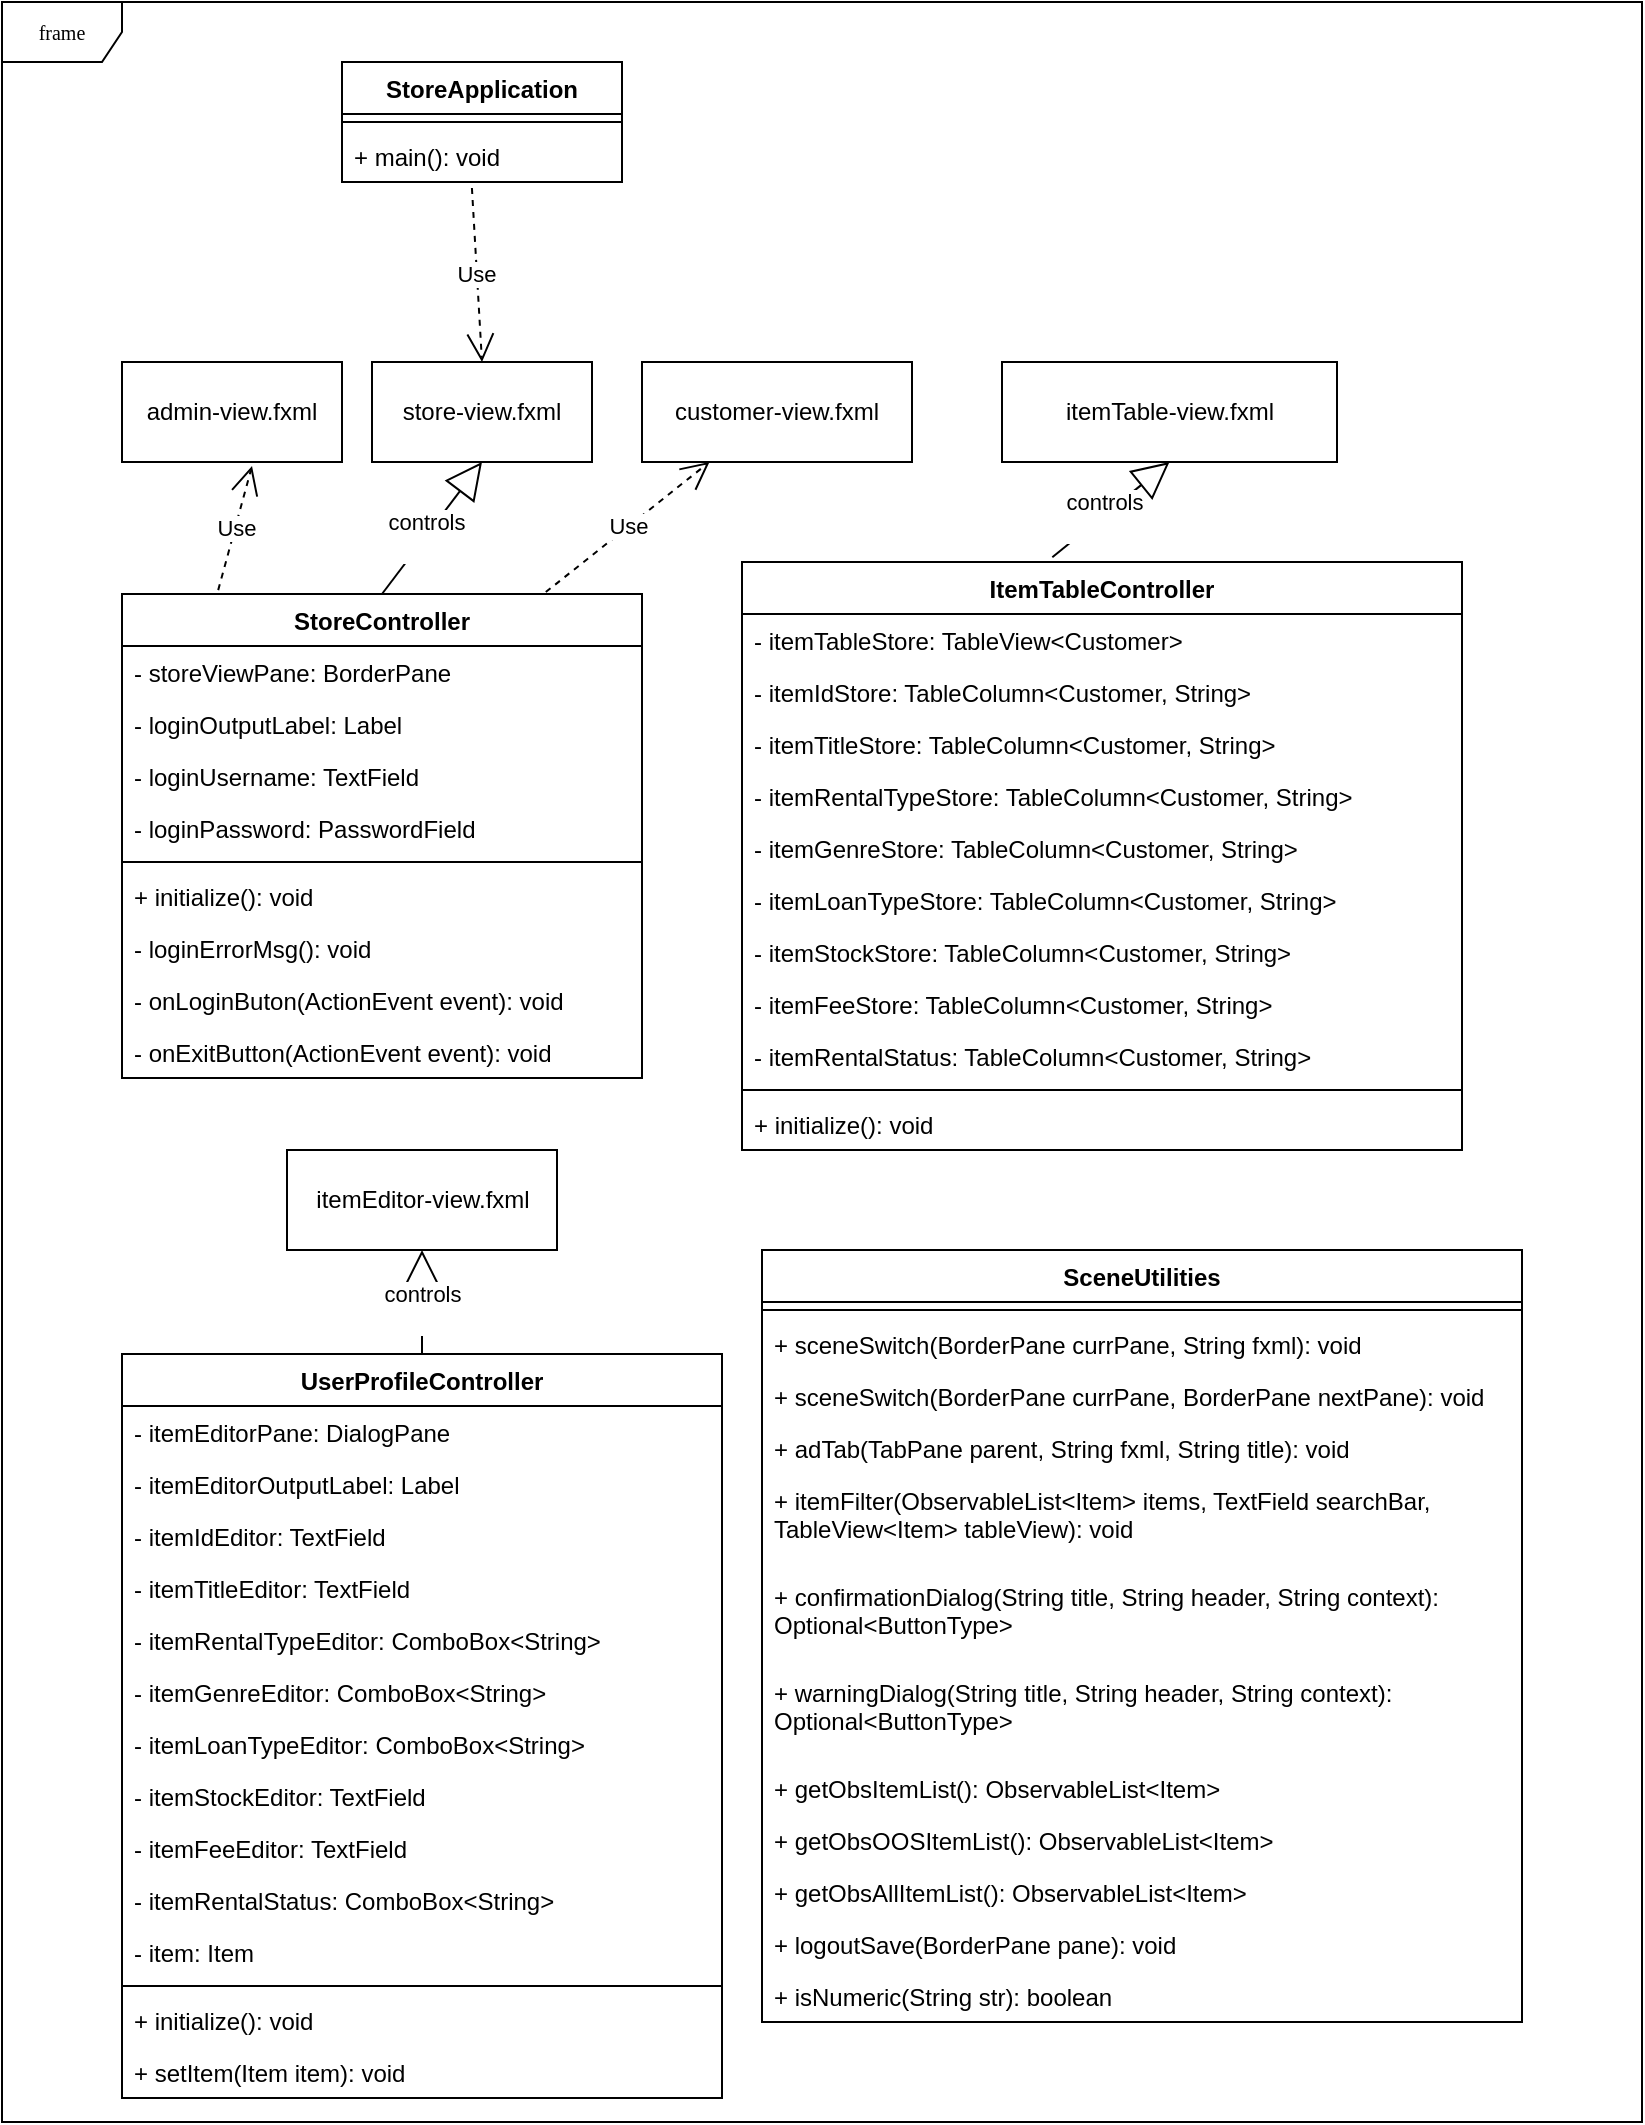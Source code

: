 <mxfile version="21.3.4" type="onedrive">
  <diagram name="Page-1" id="c4acf3e9-155e-7222-9cf6-157b1a14988f">
    <mxGraphModel grid="1" page="1" gridSize="10" guides="1" tooltips="1" connect="1" arrows="1" fold="1" pageScale="1" pageWidth="850" pageHeight="1100" background="none" math="0" shadow="0">
      <root>
        <mxCell id="0" />
        <mxCell id="1" parent="0" />
        <mxCell id="tub3MnyLHjBKPgWRkiG1-1" value="store-view.fxml" style="html=1;whiteSpace=wrap;" vertex="1" parent="1">
          <mxGeometry x="200" y="200" width="110" height="50" as="geometry" />
        </mxCell>
        <mxCell id="5Ch6xkHOQ6j9b463cIm1-12" value="StoreController" style="swimlane;fontStyle=1;align=center;verticalAlign=top;childLayout=stackLayout;horizontal=1;startSize=26;horizontalStack=0;resizeParent=1;resizeParentMax=0;resizeLast=0;collapsible=1;marginBottom=0;whiteSpace=wrap;html=1;" vertex="1" parent="1">
          <mxGeometry x="75" y="316" width="260" height="242" as="geometry" />
        </mxCell>
        <mxCell id="17acba5748e5396b-3" value="- storeViewPane: BorderPane" style="text;html=1;strokeColor=none;fillColor=none;align=left;verticalAlign=top;spacingLeft=4;spacingRight=4;whiteSpace=wrap;overflow=hidden;rotatable=0;points=[[0,0.5],[1,0.5]];portConstraint=eastwest;" vertex="1" parent="5Ch6xkHOQ6j9b463cIm1-12">
          <mxGeometry y="26" width="260" height="26" as="geometry" />
        </mxCell>
        <mxCell id="17acba5748e5396b-4" value="- loginOutputLabel: Label" style="text;html=1;strokeColor=none;fillColor=none;align=left;verticalAlign=top;spacingLeft=4;spacingRight=4;whiteSpace=wrap;overflow=hidden;rotatable=0;points=[[0,0.5],[1,0.5]];portConstraint=eastwest;" vertex="1" parent="5Ch6xkHOQ6j9b463cIm1-12">
          <mxGeometry y="52" width="260" height="26" as="geometry" />
        </mxCell>
        <mxCell id="17acba5748e5396b-6" value="- loginUsername: TextField" style="text;html=1;strokeColor=none;fillColor=none;align=left;verticalAlign=top;spacingLeft=4;spacingRight=4;whiteSpace=wrap;overflow=hidden;rotatable=0;points=[[0,0.5],[1,0.5]];portConstraint=eastwest;" vertex="1" parent="5Ch6xkHOQ6j9b463cIm1-12">
          <mxGeometry y="78" width="260" height="26" as="geometry" />
        </mxCell>
        <mxCell id="4kTPV8q5zwHn6zjERTrO-1" value="- loginPassword: PasswordField" style="text;html=1;strokeColor=none;fillColor=none;align=left;verticalAlign=top;spacingLeft=4;spacingRight=4;whiteSpace=wrap;overflow=hidden;rotatable=0;points=[[0,0.5],[1,0.5]];portConstraint=eastwest;" vertex="1" parent="5Ch6xkHOQ6j9b463cIm1-12">
          <mxGeometry y="104" width="260" height="26" as="geometry" />
        </mxCell>
        <mxCell id="5Ch6xkHOQ6j9b463cIm1-14" value="" style="line;strokeWidth=1;fillColor=none;align=left;verticalAlign=middle;spacingTop=-1;spacingLeft=3;spacingRight=3;rotatable=0;labelPosition=right;points=[];portConstraint=eastwest;strokeColor=inherit;" vertex="1" parent="5Ch6xkHOQ6j9b463cIm1-12">
          <mxGeometry y="130" width="260" height="8" as="geometry" />
        </mxCell>
        <mxCell id="5Ch6xkHOQ6j9b463cIm1-15" value="+ initialize(): void" style="text;strokeColor=none;fillColor=none;align=left;verticalAlign=top;spacingLeft=4;spacingRight=4;overflow=hidden;rotatable=0;points=[[0,0.5],[1,0.5]];portConstraint=eastwest;whiteSpace=wrap;html=1;" vertex="1" parent="5Ch6xkHOQ6j9b463cIm1-12">
          <mxGeometry y="138" width="260" height="26" as="geometry" />
        </mxCell>
        <mxCell id="ywQBfN_YaVHqNAvCWUK--4" value="- loginErrorMsg(): void" style="text;strokeColor=none;fillColor=none;align=left;verticalAlign=top;spacingLeft=4;spacingRight=4;overflow=hidden;rotatable=0;points=[[0,0.5],[1,0.5]];portConstraint=eastwest;whiteSpace=wrap;html=1;" vertex="1" parent="5Ch6xkHOQ6j9b463cIm1-12">
          <mxGeometry y="164" width="260" height="26" as="geometry" />
        </mxCell>
        <mxCell id="5Ch6xkHOQ6j9b463cIm1-16" value="- onLoginButon(ActionEvent event): void" style="text;strokeColor=none;fillColor=none;align=left;verticalAlign=top;spacingLeft=4;spacingRight=4;overflow=hidden;rotatable=0;points=[[0,0.5],[1,0.5]];portConstraint=eastwest;whiteSpace=wrap;html=1;" vertex="1" parent="5Ch6xkHOQ6j9b463cIm1-12">
          <mxGeometry y="190" width="260" height="26" as="geometry" />
        </mxCell>
        <mxCell id="wu1okzSe4eaxDXMI3S0Y-29" value="- onExitButton(ActionEvent event): void" style="text;strokeColor=none;fillColor=none;align=left;verticalAlign=top;spacingLeft=4;spacingRight=4;overflow=hidden;rotatable=0;points=[[0,0.5],[1,0.5]];portConstraint=eastwest;whiteSpace=wrap;html=1;" vertex="1" parent="5Ch6xkHOQ6j9b463cIm1-12">
          <mxGeometry y="216" width="260" height="26" as="geometry" />
        </mxCell>
        <mxCell id="_LWNujKteYWKgkZ7uh31-4" value="&lt;div&gt;controls&lt;/div&gt;&lt;div&gt;&lt;br&gt;&lt;/div&gt;" style="endArrow=block;endSize=16;endFill=0;html=1;rounded=0;exitX=0.5;exitY=0;exitDx=0;exitDy=0;entryX=0.5;entryY=1;entryDx=0;entryDy=0;" edge="1" parent="1" source="5Ch6xkHOQ6j9b463cIm1-12" target="tub3MnyLHjBKPgWRkiG1-1">
          <mxGeometry x="-0.111" width="160" relative="1" as="geometry">
            <mxPoint x="495" y="500" as="sourcePoint" />
            <mxPoint x="655" y="500" as="targetPoint" />
            <mxPoint as="offset" />
          </mxGeometry>
        </mxCell>
        <mxCell id="17acba5748e5396b-1" value="frame" style="shape=umlFrame;whiteSpace=wrap;html=1;rounded=0;shadow=0;comic=0;labelBackgroundColor=none;strokeWidth=1;fontFamily=Verdana;fontSize=10;align=center;movable=1;resizable=1;rotatable=1;deletable=1;editable=1;locked=0;connectable=1;" vertex="1" parent="1">
          <mxGeometry x="15" y="20" width="820" height="1060" as="geometry" />
        </mxCell>
        <mxCell id="_LWNujKteYWKgkZ7uh31-16" value="itemEditor-view.fxml" style="html=1;whiteSpace=wrap;" vertex="1" parent="1">
          <mxGeometry x="157.5" y="594" width="135" height="50" as="geometry" />
        </mxCell>
        <mxCell id="_LWNujKteYWKgkZ7uh31-17" value="UserProfileController" style="swimlane;fontStyle=1;align=center;verticalAlign=top;childLayout=stackLayout;horizontal=1;startSize=26;horizontalStack=0;resizeParent=1;resizeParentMax=0;resizeLast=0;collapsible=1;marginBottom=0;whiteSpace=wrap;html=1;" vertex="1" parent="1">
          <mxGeometry x="75" y="696" width="300" height="372" as="geometry" />
        </mxCell>
        <mxCell id="_LWNujKteYWKgkZ7uh31-18" value="- itemEditorPane: DialogPane" style="text;html=1;strokeColor=none;fillColor=none;align=left;verticalAlign=top;spacingLeft=4;spacingRight=4;whiteSpace=wrap;overflow=hidden;rotatable=0;points=[[0,0.5],[1,0.5]];portConstraint=eastwest;" vertex="1" parent="_LWNujKteYWKgkZ7uh31-17">
          <mxGeometry y="26" width="300" height="26" as="geometry" />
        </mxCell>
        <mxCell id="ywQBfN_YaVHqNAvCWUK--2" value="- itemEditorOutputLabel: Label" style="text;html=1;strokeColor=none;fillColor=none;align=left;verticalAlign=top;spacingLeft=4;spacingRight=4;whiteSpace=wrap;overflow=hidden;rotatable=0;points=[[0,0.5],[1,0.5]];portConstraint=eastwest;" vertex="1" parent="_LWNujKteYWKgkZ7uh31-17">
          <mxGeometry y="52" width="300" height="26" as="geometry" />
        </mxCell>
        <mxCell id="_LWNujKteYWKgkZ7uh31-19" value="- itemIdEditor: TextField" style="text;html=1;strokeColor=none;fillColor=none;align=left;verticalAlign=top;spacingLeft=4;spacingRight=4;whiteSpace=wrap;overflow=hidden;rotatable=0;points=[[0,0.5],[1,0.5]];portConstraint=eastwest;" vertex="1" parent="_LWNujKteYWKgkZ7uh31-17">
          <mxGeometry y="78" width="300" height="26" as="geometry" />
        </mxCell>
        <mxCell id="_LWNujKteYWKgkZ7uh31-20" value="- itemTitleEditor: TextField" style="text;html=1;strokeColor=none;fillColor=none;align=left;verticalAlign=top;spacingLeft=4;spacingRight=4;whiteSpace=wrap;overflow=hidden;rotatable=0;points=[[0,0.5],[1,0.5]];portConstraint=eastwest;" vertex="1" parent="_LWNujKteYWKgkZ7uh31-17">
          <mxGeometry y="104" width="300" height="26" as="geometry" />
        </mxCell>
        <mxCell id="_LWNujKteYWKgkZ7uh31-26" value="- itemRentalTypeEditor: ComboBox&amp;lt;String&amp;gt;" style="text;html=1;strokeColor=none;fillColor=none;align=left;verticalAlign=top;spacingLeft=4;spacingRight=4;whiteSpace=wrap;overflow=hidden;rotatable=0;points=[[0,0.5],[1,0.5]];portConstraint=eastwest;" vertex="1" parent="_LWNujKteYWKgkZ7uh31-17">
          <mxGeometry y="130" width="300" height="26" as="geometry" />
        </mxCell>
        <mxCell id="_LWNujKteYWKgkZ7uh31-28" value="- itemGenreEditor: ComboBox&amp;lt;String&amp;gt;" style="text;html=1;strokeColor=none;fillColor=none;align=left;verticalAlign=top;spacingLeft=4;spacingRight=4;whiteSpace=wrap;overflow=hidden;rotatable=0;points=[[0,0.5],[1,0.5]];portConstraint=eastwest;" vertex="1" parent="_LWNujKteYWKgkZ7uh31-17">
          <mxGeometry y="156" width="300" height="26" as="geometry" />
        </mxCell>
        <mxCell id="_LWNujKteYWKgkZ7uh31-29" value="- itemLoanTypeEditor: ComboBox&amp;lt;String&amp;gt;" style="text;html=1;strokeColor=none;fillColor=none;align=left;verticalAlign=top;spacingLeft=4;spacingRight=4;whiteSpace=wrap;overflow=hidden;rotatable=0;points=[[0,0.5],[1,0.5]];portConstraint=eastwest;" vertex="1" parent="_LWNujKteYWKgkZ7uh31-17">
          <mxGeometry y="182" width="300" height="26" as="geometry" />
        </mxCell>
        <mxCell id="_LWNujKteYWKgkZ7uh31-30" value="- itemStockEditor: TextField" style="text;html=1;strokeColor=none;fillColor=none;align=left;verticalAlign=top;spacingLeft=4;spacingRight=4;whiteSpace=wrap;overflow=hidden;rotatable=0;points=[[0,0.5],[1,0.5]];portConstraint=eastwest;" vertex="1" parent="_LWNujKteYWKgkZ7uh31-17">
          <mxGeometry y="208" width="300" height="26" as="geometry" />
        </mxCell>
        <mxCell id="_LWNujKteYWKgkZ7uh31-27" value="- itemFeeEditor: TextField" style="text;html=1;strokeColor=none;fillColor=none;align=left;verticalAlign=top;spacingLeft=4;spacingRight=4;whiteSpace=wrap;overflow=hidden;rotatable=0;points=[[0,0.5],[1,0.5]];portConstraint=eastwest;" vertex="1" parent="_LWNujKteYWKgkZ7uh31-17">
          <mxGeometry y="234" width="300" height="26" as="geometry" />
        </mxCell>
        <mxCell id="4kTPV8q5zwHn6zjERTrO-40" value="- itemRentalStatus: ComboBox&amp;lt;String&amp;gt;" style="text;html=1;strokeColor=none;fillColor=none;align=left;verticalAlign=top;spacingLeft=4;spacingRight=4;whiteSpace=wrap;overflow=hidden;rotatable=0;points=[[0,0.5],[1,0.5]];portConstraint=eastwest;" vertex="1" parent="_LWNujKteYWKgkZ7uh31-17">
          <mxGeometry y="260" width="300" height="26" as="geometry" />
        </mxCell>
        <mxCell id="_LWNujKteYWKgkZ7uh31-31" value="- item: Item" style="text;html=1;strokeColor=none;fillColor=none;align=left;verticalAlign=top;spacingLeft=4;spacingRight=4;whiteSpace=wrap;overflow=hidden;rotatable=0;points=[[0,0.5],[1,0.5]];portConstraint=eastwest;" vertex="1" parent="_LWNujKteYWKgkZ7uh31-17">
          <mxGeometry y="286" width="300" height="26" as="geometry" />
        </mxCell>
        <mxCell id="_LWNujKteYWKgkZ7uh31-21" value="" style="line;strokeWidth=1;fillColor=none;align=left;verticalAlign=middle;spacingTop=-1;spacingLeft=3;spacingRight=3;rotatable=0;labelPosition=right;points=[];portConstraint=eastwest;strokeColor=inherit;" vertex="1" parent="_LWNujKteYWKgkZ7uh31-17">
          <mxGeometry y="312" width="300" height="8" as="geometry" />
        </mxCell>
        <mxCell id="ywQBfN_YaVHqNAvCWUK--3" value="+ initialize(): void" style="text;strokeColor=none;fillColor=none;align=left;verticalAlign=top;spacingLeft=4;spacingRight=4;overflow=hidden;rotatable=0;points=[[0,0.5],[1,0.5]];portConstraint=eastwest;whiteSpace=wrap;html=1;" vertex="1" parent="_LWNujKteYWKgkZ7uh31-17">
          <mxGeometry y="320" width="300" height="26" as="geometry" />
        </mxCell>
        <mxCell id="_LWNujKteYWKgkZ7uh31-22" value="+ setItem(Item item): void" style="text;strokeColor=none;fillColor=none;align=left;verticalAlign=top;spacingLeft=4;spacingRight=4;overflow=hidden;rotatable=0;points=[[0,0.5],[1,0.5]];portConstraint=eastwest;whiteSpace=wrap;html=1;" vertex="1" parent="_LWNujKteYWKgkZ7uh31-17">
          <mxGeometry y="346" width="300" height="26" as="geometry" />
        </mxCell>
        <mxCell id="_LWNujKteYWKgkZ7uh31-25" value="&lt;div&gt;controls&lt;/div&gt;&lt;div&gt;&lt;br&gt;&lt;/div&gt;" style="endArrow=block;endSize=16;endFill=0;html=1;rounded=0;exitX=0.5;exitY=0;exitDx=0;exitDy=0;entryX=0.5;entryY=1;entryDx=0;entryDy=0;" edge="1" parent="1" source="_LWNujKteYWKgkZ7uh31-17" target="_LWNujKteYWKgkZ7uh31-16">
          <mxGeometry x="-0.111" width="160" relative="1" as="geometry">
            <mxPoint x="175" y="870" as="sourcePoint" />
            <mxPoint x="335" y="870" as="targetPoint" />
            <mxPoint as="offset" />
          </mxGeometry>
        </mxCell>
        <mxCell id="_LWNujKteYWKgkZ7uh31-36" value="itemTable-view.fxml" style="html=1;whiteSpace=wrap;" vertex="1" parent="1">
          <mxGeometry x="515" y="200" width="167.5" height="50" as="geometry" />
        </mxCell>
        <mxCell id="_LWNujKteYWKgkZ7uh31-37" value="ItemTableController" style="swimlane;fontStyle=1;align=center;verticalAlign=top;childLayout=stackLayout;horizontal=1;startSize=26;horizontalStack=0;resizeParent=1;resizeParentMax=0;resizeLast=0;collapsible=1;marginBottom=0;whiteSpace=wrap;html=1;" vertex="1" parent="1">
          <mxGeometry x="385" y="300" width="360" height="294" as="geometry" />
        </mxCell>
        <mxCell id="4kTPV8q5zwHn6zjERTrO-5" value="- itemTableStore: TableView&amp;lt;Customer&amp;gt;" style="text;html=1;strokeColor=none;fillColor=none;align=left;verticalAlign=top;spacingLeft=4;spacingRight=4;whiteSpace=wrap;overflow=hidden;rotatable=0;points=[[0,0.5],[1,0.5]];portConstraint=eastwest;" vertex="1" parent="_LWNujKteYWKgkZ7uh31-37">
          <mxGeometry y="26" width="360" height="26" as="geometry" />
        </mxCell>
        <mxCell id="_LWNujKteYWKgkZ7uh31-56" value="- itemIdStore: TableColumn&amp;lt;Customer, String&amp;gt;" style="text;strokeColor=none;fillColor=none;align=left;verticalAlign=top;spacingLeft=4;spacingRight=4;overflow=hidden;rotatable=0;points=[[0,0.5],[1,0.5]];portConstraint=eastwest;whiteSpace=wrap;html=1;" vertex="1" parent="_LWNujKteYWKgkZ7uh31-37">
          <mxGeometry y="52" width="360" height="26" as="geometry" />
        </mxCell>
        <mxCell id="_LWNujKteYWKgkZ7uh31-57" value="- itemTitleStore: TableColumn&amp;lt;Customer, String&amp;gt;" style="text;strokeColor=none;fillColor=none;align=left;verticalAlign=top;spacingLeft=4;spacingRight=4;overflow=hidden;rotatable=0;points=[[0,0.5],[1,0.5]];portConstraint=eastwest;whiteSpace=wrap;html=1;" vertex="1" parent="_LWNujKteYWKgkZ7uh31-37">
          <mxGeometry y="78" width="360" height="26" as="geometry" />
        </mxCell>
        <mxCell id="_LWNujKteYWKgkZ7uh31-58" value="- itemRentalTypeStore: TableColumn&amp;lt;Customer, String&amp;gt;" style="text;strokeColor=none;fillColor=none;align=left;verticalAlign=top;spacingLeft=4;spacingRight=4;overflow=hidden;rotatable=0;points=[[0,0.5],[1,0.5]];portConstraint=eastwest;whiteSpace=wrap;html=1;" vertex="1" parent="_LWNujKteYWKgkZ7uh31-37">
          <mxGeometry y="104" width="360" height="26" as="geometry" />
        </mxCell>
        <mxCell id="_LWNujKteYWKgkZ7uh31-59" value="- itemGenreStore: TableColumn&amp;lt;Customer, String&amp;gt;" style="text;strokeColor=none;fillColor=none;align=left;verticalAlign=top;spacingLeft=4;spacingRight=4;overflow=hidden;rotatable=0;points=[[0,0.5],[1,0.5]];portConstraint=eastwest;whiteSpace=wrap;html=1;" vertex="1" parent="_LWNujKteYWKgkZ7uh31-37">
          <mxGeometry y="130" width="360" height="26" as="geometry" />
        </mxCell>
        <mxCell id="_LWNujKteYWKgkZ7uh31-60" value="- itemLoanTypeStore: TableColumn&amp;lt;Customer, String&amp;gt;" style="text;strokeColor=none;fillColor=none;align=left;verticalAlign=top;spacingLeft=4;spacingRight=4;overflow=hidden;rotatable=0;points=[[0,0.5],[1,0.5]];portConstraint=eastwest;whiteSpace=wrap;html=1;" vertex="1" parent="_LWNujKteYWKgkZ7uh31-37">
          <mxGeometry y="156" width="360" height="26" as="geometry" />
        </mxCell>
        <mxCell id="_LWNujKteYWKgkZ7uh31-62" value="- itemStockStore: TableColumn&amp;lt;Customer, String&amp;gt;" style="text;strokeColor=none;fillColor=none;align=left;verticalAlign=top;spacingLeft=4;spacingRight=4;overflow=hidden;rotatable=0;points=[[0,0.5],[1,0.5]];portConstraint=eastwest;whiteSpace=wrap;html=1;" vertex="1" parent="_LWNujKteYWKgkZ7uh31-37">
          <mxGeometry y="182" width="360" height="26" as="geometry" />
        </mxCell>
        <mxCell id="_LWNujKteYWKgkZ7uh31-61" value="- itemFeeStore: TableColumn&amp;lt;Customer, String&amp;gt;" style="text;strokeColor=none;fillColor=none;align=left;verticalAlign=top;spacingLeft=4;spacingRight=4;overflow=hidden;rotatable=0;points=[[0,0.5],[1,0.5]];portConstraint=eastwest;whiteSpace=wrap;html=1;" vertex="1" parent="_LWNujKteYWKgkZ7uh31-37">
          <mxGeometry y="208" width="360" height="26" as="geometry" />
        </mxCell>
        <mxCell id="ywQBfN_YaVHqNAvCWUK--1" value="- itemRentalStatus: TableColumn&amp;lt;Customer, String&amp;gt;" style="text;strokeColor=none;fillColor=none;align=left;verticalAlign=top;spacingLeft=4;spacingRight=4;overflow=hidden;rotatable=0;points=[[0,0.5],[1,0.5]];portConstraint=eastwest;whiteSpace=wrap;html=1;" vertex="1" parent="_LWNujKteYWKgkZ7uh31-37">
          <mxGeometry y="234" width="360" height="26" as="geometry" />
        </mxCell>
        <mxCell id="_LWNujKteYWKgkZ7uh31-47" value="" style="line;strokeWidth=1;fillColor=none;align=left;verticalAlign=middle;spacingTop=-1;spacingLeft=3;spacingRight=3;rotatable=0;labelPosition=right;points=[];portConstraint=eastwest;strokeColor=inherit;" vertex="1" parent="_LWNujKteYWKgkZ7uh31-37">
          <mxGeometry y="260" width="360" height="8" as="geometry" />
        </mxCell>
        <mxCell id="_LWNujKteYWKgkZ7uh31-48" value="+ initialize(): void" style="text;strokeColor=none;fillColor=none;align=left;verticalAlign=top;spacingLeft=4;spacingRight=4;overflow=hidden;rotatable=0;points=[[0,0.5],[1,0.5]];portConstraint=eastwest;whiteSpace=wrap;html=1;" vertex="1" parent="_LWNujKteYWKgkZ7uh31-37">
          <mxGeometry y="268" width="360" height="26" as="geometry" />
        </mxCell>
        <mxCell id="_LWNujKteYWKgkZ7uh31-54" value="&lt;div&gt;controls&lt;/div&gt;&lt;div&gt;&lt;br&gt;&lt;/div&gt;" style="endArrow=block;endSize=16;endFill=0;html=1;rounded=0;exitX=0.431;exitY=-0.008;exitDx=0;exitDy=0;entryX=0.5;entryY=1;entryDx=0;entryDy=0;exitPerimeter=0;" edge="1" parent="1" source="_LWNujKteYWKgkZ7uh31-37" target="_LWNujKteYWKgkZ7uh31-36">
          <mxGeometry x="-0.111" width="160" relative="1" as="geometry">
            <mxPoint x="905" y="798" as="sourcePoint" />
            <mxPoint x="1065" y="798" as="targetPoint" />
            <mxPoint as="offset" />
          </mxGeometry>
        </mxCell>
        <mxCell id="ywQBfN_YaVHqNAvCWUK--6" value="customer-view.fxml" style="html=1;whiteSpace=wrap;" vertex="1" parent="1">
          <mxGeometry x="335" y="200" width="135" height="50" as="geometry" />
        </mxCell>
        <mxCell id="ywQBfN_YaVHqNAvCWUK--8" value="admin-view.fxml" style="html=1;whiteSpace=wrap;" vertex="1" parent="1">
          <mxGeometry x="75" y="200" width="110" height="50" as="geometry" />
        </mxCell>
        <mxCell id="ywQBfN_YaVHqNAvCWUK--9" value="Use" style="endArrow=open;endSize=12;dashed=1;html=1;rounded=0;exitX=0.185;exitY=-0.008;exitDx=0;exitDy=0;exitPerimeter=0;entryX=0.591;entryY=1.04;entryDx=0;entryDy=0;entryPerimeter=0;" edge="1" parent="1" source="5Ch6xkHOQ6j9b463cIm1-12" target="ywQBfN_YaVHqNAvCWUK--8">
          <mxGeometry width="160" relative="1" as="geometry">
            <mxPoint x="275" y="380" as="sourcePoint" />
            <mxPoint x="435" y="380" as="targetPoint" />
          </mxGeometry>
        </mxCell>
        <mxCell id="ywQBfN_YaVHqNAvCWUK--10" value="Use" style="endArrow=open;endSize=12;dashed=1;html=1;rounded=0;exitX=0.815;exitY=-0.004;exitDx=0;exitDy=0;exitPerimeter=0;entryX=0.25;entryY=1;entryDx=0;entryDy=0;" edge="1" parent="1" source="5Ch6xkHOQ6j9b463cIm1-12" target="ywQBfN_YaVHqNAvCWUK--6">
          <mxGeometry width="160" relative="1" as="geometry">
            <mxPoint x="183" y="318" as="sourcePoint" />
            <mxPoint x="150" y="262" as="targetPoint" />
          </mxGeometry>
        </mxCell>
        <mxCell id="ywQBfN_YaVHqNAvCWUK--11" value="SceneUtilities" style="swimlane;fontStyle=1;align=center;verticalAlign=top;childLayout=stackLayout;horizontal=1;startSize=26;horizontalStack=0;resizeParent=1;resizeParentMax=0;resizeLast=0;collapsible=1;marginBottom=0;whiteSpace=wrap;html=1;" vertex="1" parent="1">
          <mxGeometry x="395" y="644" width="380" height="386" as="geometry" />
        </mxCell>
        <mxCell id="ywQBfN_YaVHqNAvCWUK--16" value="" style="line;strokeWidth=1;fillColor=none;align=left;verticalAlign=middle;spacingTop=-1;spacingLeft=3;spacingRight=3;rotatable=0;labelPosition=right;points=[];portConstraint=eastwest;strokeColor=inherit;" vertex="1" parent="ywQBfN_YaVHqNAvCWUK--11">
          <mxGeometry y="26" width="380" height="8" as="geometry" />
        </mxCell>
        <mxCell id="ywQBfN_YaVHqNAvCWUK--17" value="+ sceneSwitch(BorderPane currPane, String fxml): void" style="text;strokeColor=none;fillColor=none;align=left;verticalAlign=top;spacingLeft=4;spacingRight=4;overflow=hidden;rotatable=0;points=[[0,0.5],[1,0.5]];portConstraint=eastwest;whiteSpace=wrap;html=1;" vertex="1" parent="ywQBfN_YaVHqNAvCWUK--11">
          <mxGeometry y="34" width="380" height="26" as="geometry" />
        </mxCell>
        <mxCell id="ywQBfN_YaVHqNAvCWUK--18" value="+ sceneSwitch(BorderPane currPane, BorderPane nextPane): void" style="text;strokeColor=none;fillColor=none;align=left;verticalAlign=top;spacingLeft=4;spacingRight=4;overflow=hidden;rotatable=0;points=[[0,0.5],[1,0.5]];portConstraint=eastwest;whiteSpace=wrap;html=1;" vertex="1" parent="ywQBfN_YaVHqNAvCWUK--11">
          <mxGeometry y="60" width="380" height="26" as="geometry" />
        </mxCell>
        <mxCell id="ywQBfN_YaVHqNAvCWUK--21" value="+ adTab(TabPane parent, String fxml, String title): void" style="text;strokeColor=none;fillColor=none;align=left;verticalAlign=top;spacingLeft=4;spacingRight=4;overflow=hidden;rotatable=0;points=[[0,0.5],[1,0.5]];portConstraint=eastwest;whiteSpace=wrap;html=1;" vertex="1" parent="ywQBfN_YaVHqNAvCWUK--11">
          <mxGeometry y="86" width="380" height="26" as="geometry" />
        </mxCell>
        <mxCell id="ywQBfN_YaVHqNAvCWUK--22" value="+ itemFilter(ObservableList&amp;lt;Item&amp;gt; items, TextField searchBar, TableView&amp;lt;Item&amp;gt; tableView): void" style="text;strokeColor=none;fillColor=none;align=left;verticalAlign=top;spacingLeft=4;spacingRight=4;overflow=hidden;rotatable=0;points=[[0,0.5],[1,0.5]];portConstraint=eastwest;whiteSpace=wrap;html=1;" vertex="1" parent="ywQBfN_YaVHqNAvCWUK--11">
          <mxGeometry y="112" width="380" height="48" as="geometry" />
        </mxCell>
        <mxCell id="ywQBfN_YaVHqNAvCWUK--24" value="+ confirmationDialog(String title, String header, String context): Optional&amp;lt;ButtonType&amp;gt;" style="text;strokeColor=none;fillColor=none;align=left;verticalAlign=top;spacingLeft=4;spacingRight=4;overflow=hidden;rotatable=0;points=[[0,0.5],[1,0.5]];portConstraint=eastwest;whiteSpace=wrap;html=1;" vertex="1" parent="ywQBfN_YaVHqNAvCWUK--11">
          <mxGeometry y="160" width="380" height="48" as="geometry" />
        </mxCell>
        <mxCell id="ywQBfN_YaVHqNAvCWUK--25" value="+ warningDialog(String title, String header, String context): Optional&amp;lt;ButtonType&amp;gt;" style="text;strokeColor=none;fillColor=none;align=left;verticalAlign=top;spacingLeft=4;spacingRight=4;overflow=hidden;rotatable=0;points=[[0,0.5],[1,0.5]];portConstraint=eastwest;whiteSpace=wrap;html=1;" vertex="1" parent="ywQBfN_YaVHqNAvCWUK--11">
          <mxGeometry y="208" width="380" height="48" as="geometry" />
        </mxCell>
        <mxCell id="ywQBfN_YaVHqNAvCWUK--26" value="+ getObsItemList(): ObservableList&amp;lt;Item&amp;gt;" style="text;strokeColor=none;fillColor=none;align=left;verticalAlign=top;spacingLeft=4;spacingRight=4;overflow=hidden;rotatable=0;points=[[0,0.5],[1,0.5]];portConstraint=eastwest;whiteSpace=wrap;html=1;" vertex="1" parent="ywQBfN_YaVHqNAvCWUK--11">
          <mxGeometry y="256" width="380" height="26" as="geometry" />
        </mxCell>
        <mxCell id="ywQBfN_YaVHqNAvCWUK--27" value="+ getObsOOSItemList(): ObservableList&amp;lt;Item&amp;gt;" style="text;strokeColor=none;fillColor=none;align=left;verticalAlign=top;spacingLeft=4;spacingRight=4;overflow=hidden;rotatable=0;points=[[0,0.5],[1,0.5]];portConstraint=eastwest;whiteSpace=wrap;html=1;" vertex="1" parent="ywQBfN_YaVHqNAvCWUK--11">
          <mxGeometry y="282" width="380" height="26" as="geometry" />
        </mxCell>
        <mxCell id="ywQBfN_YaVHqNAvCWUK--28" value="+ getObsAllItemList(): ObservableList&amp;lt;Item&amp;gt;" style="text;strokeColor=none;fillColor=none;align=left;verticalAlign=top;spacingLeft=4;spacingRight=4;overflow=hidden;rotatable=0;points=[[0,0.5],[1,0.5]];portConstraint=eastwest;whiteSpace=wrap;html=1;" vertex="1" parent="ywQBfN_YaVHqNAvCWUK--11">
          <mxGeometry y="308" width="380" height="26" as="geometry" />
        </mxCell>
        <mxCell id="ywQBfN_YaVHqNAvCWUK--29" value="+ logoutSave(BorderPane pane): void" style="text;strokeColor=none;fillColor=none;align=left;verticalAlign=top;spacingLeft=4;spacingRight=4;overflow=hidden;rotatable=0;points=[[0,0.5],[1,0.5]];portConstraint=eastwest;whiteSpace=wrap;html=1;" vertex="1" parent="ywQBfN_YaVHqNAvCWUK--11">
          <mxGeometry y="334" width="380" height="26" as="geometry" />
        </mxCell>
        <mxCell id="ywQBfN_YaVHqNAvCWUK--30" value="+ isNumeric(String str): boolean" style="text;strokeColor=none;fillColor=none;align=left;verticalAlign=top;spacingLeft=4;spacingRight=4;overflow=hidden;rotatable=0;points=[[0,0.5],[1,0.5]];portConstraint=eastwest;whiteSpace=wrap;html=1;" vertex="1" parent="ywQBfN_YaVHqNAvCWUK--11">
          <mxGeometry y="360" width="380" height="26" as="geometry" />
        </mxCell>
        <mxCell id="ywQBfN_YaVHqNAvCWUK--31" value="StoreApplication" style="swimlane;fontStyle=1;align=center;verticalAlign=top;childLayout=stackLayout;horizontal=1;startSize=26;horizontalStack=0;resizeParent=1;resizeParentMax=0;resizeLast=0;collapsible=1;marginBottom=0;whiteSpace=wrap;html=1;" vertex="1" parent="1">
          <mxGeometry x="185" y="50" width="140" height="60" as="geometry" />
        </mxCell>
        <mxCell id="ywQBfN_YaVHqNAvCWUK--41" value="" style="line;strokeWidth=1;fillColor=none;align=left;verticalAlign=middle;spacingTop=-1;spacingLeft=3;spacingRight=3;rotatable=0;labelPosition=right;points=[];portConstraint=eastwest;strokeColor=inherit;" vertex="1" parent="ywQBfN_YaVHqNAvCWUK--31">
          <mxGeometry y="26" width="140" height="8" as="geometry" />
        </mxCell>
        <mxCell id="ywQBfN_YaVHqNAvCWUK--42" value="+ main(): void" style="text;strokeColor=none;fillColor=none;align=left;verticalAlign=top;spacingLeft=4;spacingRight=4;overflow=hidden;rotatable=0;points=[[0,0.5],[1,0.5]];portConstraint=eastwest;whiteSpace=wrap;html=1;" vertex="1" parent="ywQBfN_YaVHqNAvCWUK--31">
          <mxGeometry y="34" width="140" height="26" as="geometry" />
        </mxCell>
        <mxCell id="ywQBfN_YaVHqNAvCWUK--43" value="Use" style="endArrow=open;endSize=12;dashed=1;html=1;rounded=0;exitX=0.464;exitY=1.115;exitDx=0;exitDy=0;exitPerimeter=0;entryX=0.5;entryY=0;entryDx=0;entryDy=0;" edge="1" parent="1" source="ywQBfN_YaVHqNAvCWUK--42" target="tub3MnyLHjBKPgWRkiG1-1">
          <mxGeometry width="160" relative="1" as="geometry">
            <mxPoint x="133" y="324" as="sourcePoint" />
            <mxPoint x="150" y="262" as="targetPoint" />
          </mxGeometry>
        </mxCell>
      </root>
    </mxGraphModel>
  </diagram>
</mxfile>
